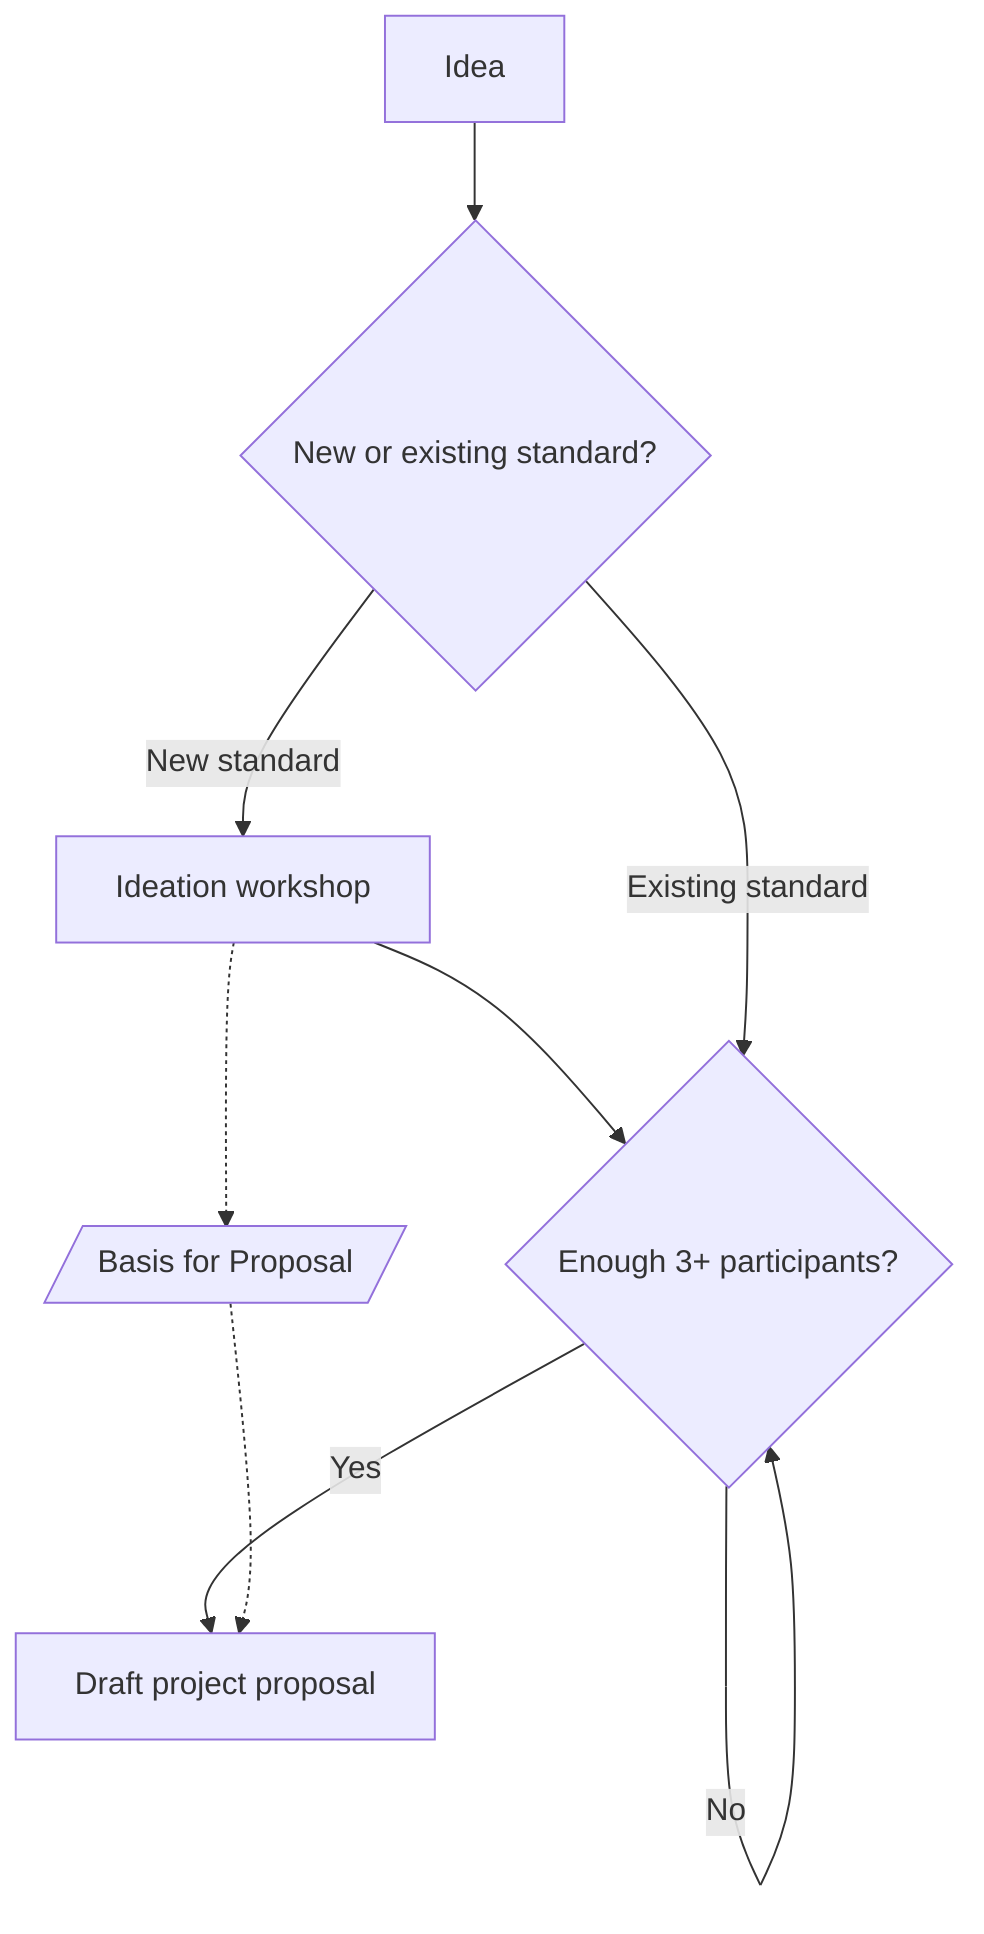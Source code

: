graph TD
    A[Idea] --> B{New or existing standard?}
    B -->|New standard| C[Ideation workshop]
    C --> D
    B -->|Existing standard| D{Enough 3+ participants?}
    D -->|No| D
    D -->|Yes| E[Draft project proposal]

    C -.-> xC[/Basis for Proposal/]
    xC -.->E